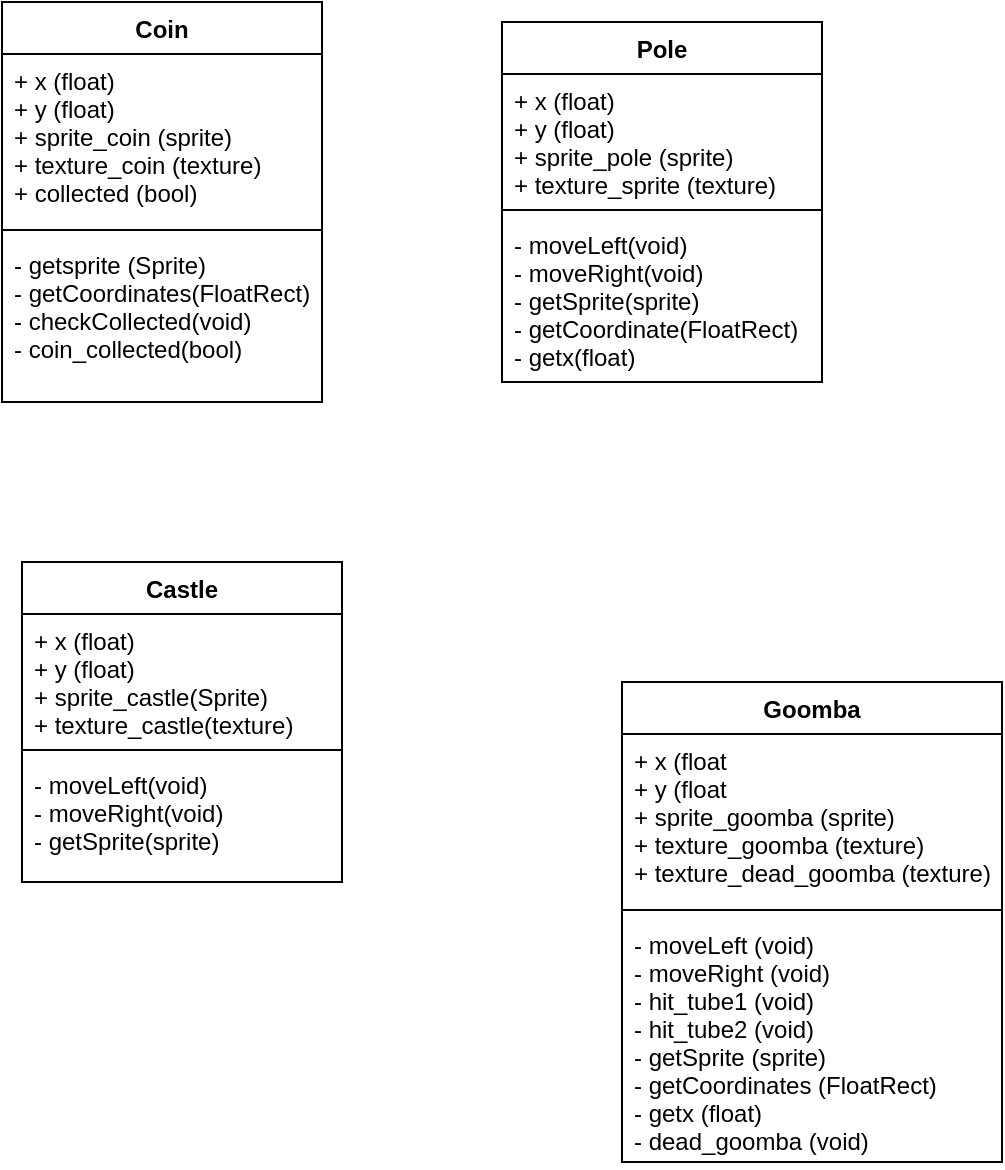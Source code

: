 <mxfile version="20.8.18" type="device"><diagram name="Page-1" id="g6yfFzrSIVf9l8TgQvt4"><mxGraphModel dx="792" dy="1186" grid="1" gridSize="10" guides="1" tooltips="1" connect="1" arrows="1" fold="1" page="1" pageScale="1" pageWidth="827" pageHeight="1169" math="0" shadow="0"><root><mxCell id="0"/><mxCell id="1" parent="0"/><mxCell id="TLK2_GvK94WDu0T8zxYa-1" value="Coin&#10;&#10;&#10;" style="swimlane;fontStyle=1;align=center;verticalAlign=top;childLayout=stackLayout;horizontal=1;startSize=26;horizontalStack=0;resizeParent=1;resizeParentMax=0;resizeLast=0;collapsible=1;marginBottom=0;" parent="1" vertex="1"><mxGeometry x="190" y="410" width="160" height="200" as="geometry"/></mxCell><mxCell id="TLK2_GvK94WDu0T8zxYa-2" value="+ x (float)&#10;+ y (float)&#10;+ sprite_coin (sprite)&#10;+ texture_coin (texture)&#10;+ collected (bool)" style="text;strokeColor=none;fillColor=none;align=left;verticalAlign=top;spacingLeft=4;spacingRight=4;overflow=hidden;rotatable=0;points=[[0,0.5],[1,0.5]];portConstraint=eastwest;" parent="TLK2_GvK94WDu0T8zxYa-1" vertex="1"><mxGeometry y="26" width="160" height="84" as="geometry"/></mxCell><mxCell id="TLK2_GvK94WDu0T8zxYa-3" value="" style="line;strokeWidth=1;fillColor=none;align=left;verticalAlign=middle;spacingTop=-1;spacingLeft=3;spacingRight=3;rotatable=0;labelPosition=right;points=[];portConstraint=eastwest;strokeColor=inherit;" parent="TLK2_GvK94WDu0T8zxYa-1" vertex="1"><mxGeometry y="110" width="160" height="8" as="geometry"/></mxCell><mxCell id="TLK2_GvK94WDu0T8zxYa-4" value="- getsprite (Sprite)&#10;- getCoordinates(FloatRect)&#10;- checkCollected(void)&#10;- coin_collected(bool)&#10;" style="text;strokeColor=none;fillColor=none;align=left;verticalAlign=top;spacingLeft=4;spacingRight=4;overflow=hidden;rotatable=0;points=[[0,0.5],[1,0.5]];portConstraint=eastwest;" parent="TLK2_GvK94WDu0T8zxYa-1" vertex="1"><mxGeometry y="118" width="160" height="82" as="geometry"/></mxCell><mxCell id="TLK2_GvK94WDu0T8zxYa-5" value="Pole" style="swimlane;fontStyle=1;align=center;verticalAlign=top;childLayout=stackLayout;horizontal=1;startSize=26;horizontalStack=0;resizeParent=1;resizeParentMax=0;resizeLast=0;collapsible=1;marginBottom=0;" parent="1" vertex="1"><mxGeometry x="440" y="420" width="160" height="180" as="geometry"/></mxCell><mxCell id="TLK2_GvK94WDu0T8zxYa-6" value="+ x (float)&#10;+ y (float)&#10;+ sprite_pole (sprite)&#10;+ texture_sprite (texture)" style="text;strokeColor=none;fillColor=none;align=left;verticalAlign=top;spacingLeft=4;spacingRight=4;overflow=hidden;rotatable=0;points=[[0,0.5],[1,0.5]];portConstraint=eastwest;" parent="TLK2_GvK94WDu0T8zxYa-5" vertex="1"><mxGeometry y="26" width="160" height="64" as="geometry"/></mxCell><mxCell id="TLK2_GvK94WDu0T8zxYa-7" value="" style="line;strokeWidth=1;fillColor=none;align=left;verticalAlign=middle;spacingTop=-1;spacingLeft=3;spacingRight=3;rotatable=0;labelPosition=right;points=[];portConstraint=eastwest;strokeColor=inherit;" parent="TLK2_GvK94WDu0T8zxYa-5" vertex="1"><mxGeometry y="90" width="160" height="8" as="geometry"/></mxCell><mxCell id="TLK2_GvK94WDu0T8zxYa-8" value="- moveLeft(void)&#10;- moveRight(void)&#10;- getSprite(sprite)&#10;- getCoordinate(FloatRect)&#10;- getx(float)" style="text;strokeColor=none;fillColor=none;align=left;verticalAlign=top;spacingLeft=4;spacingRight=4;overflow=hidden;rotatable=0;points=[[0,0.5],[1,0.5]];portConstraint=eastwest;" parent="TLK2_GvK94WDu0T8zxYa-5" vertex="1"><mxGeometry y="98" width="160" height="82" as="geometry"/></mxCell><mxCell id="TLK2_GvK94WDu0T8zxYa-9" value="Castle" style="swimlane;fontStyle=1;align=center;verticalAlign=top;childLayout=stackLayout;horizontal=1;startSize=26;horizontalStack=0;resizeParent=1;resizeParentMax=0;resizeLast=0;collapsible=1;marginBottom=0;" parent="1" vertex="1"><mxGeometry x="200" y="690" width="160" height="160" as="geometry"/></mxCell><mxCell id="TLK2_GvK94WDu0T8zxYa-10" value="+ x (float)&#10;+ y (float)&#10;+ sprite_castle(Sprite)&#10;+ texture_castle(texture)" style="text;strokeColor=none;fillColor=none;align=left;verticalAlign=top;spacingLeft=4;spacingRight=4;overflow=hidden;rotatable=0;points=[[0,0.5],[1,0.5]];portConstraint=eastwest;" parent="TLK2_GvK94WDu0T8zxYa-9" vertex="1"><mxGeometry y="26" width="160" height="64" as="geometry"/></mxCell><mxCell id="TLK2_GvK94WDu0T8zxYa-11" value="" style="line;strokeWidth=1;fillColor=none;align=left;verticalAlign=middle;spacingTop=-1;spacingLeft=3;spacingRight=3;rotatable=0;labelPosition=right;points=[];portConstraint=eastwest;strokeColor=inherit;" parent="TLK2_GvK94WDu0T8zxYa-9" vertex="1"><mxGeometry y="90" width="160" height="8" as="geometry"/></mxCell><mxCell id="TLK2_GvK94WDu0T8zxYa-12" value="- moveLeft(void)&#10;- moveRight(void)&#10;- getSprite(sprite)" style="text;strokeColor=none;fillColor=none;align=left;verticalAlign=top;spacingLeft=4;spacingRight=4;overflow=hidden;rotatable=0;points=[[0,0.5],[1,0.5]];portConstraint=eastwest;" parent="TLK2_GvK94WDu0T8zxYa-9" vertex="1"><mxGeometry y="98" width="160" height="62" as="geometry"/></mxCell><mxCell id="kgfNsC_Cws7pK9zwOSxi-1" value="Goomba" style="swimlane;fontStyle=1;align=center;verticalAlign=top;childLayout=stackLayout;horizontal=1;startSize=26;horizontalStack=0;resizeParent=1;resizeParentMax=0;resizeLast=0;collapsible=1;marginBottom=0;" vertex="1" parent="1"><mxGeometry x="500" y="750" width="190" height="240" as="geometry"/></mxCell><mxCell id="kgfNsC_Cws7pK9zwOSxi-2" value="+ x (float&#10;+ y (float&#10;+ sprite_goomba (sprite)&#10;+ texture_goomba (texture)&#10;+ texture_dead_goomba (texture)" style="text;strokeColor=none;fillColor=none;align=left;verticalAlign=top;spacingLeft=4;spacingRight=4;overflow=hidden;rotatable=0;points=[[0,0.5],[1,0.5]];portConstraint=eastwest;" vertex="1" parent="kgfNsC_Cws7pK9zwOSxi-1"><mxGeometry y="26" width="190" height="84" as="geometry"/></mxCell><mxCell id="kgfNsC_Cws7pK9zwOSxi-3" value="" style="line;strokeWidth=1;fillColor=none;align=left;verticalAlign=middle;spacingTop=-1;spacingLeft=3;spacingRight=3;rotatable=0;labelPosition=right;points=[];portConstraint=eastwest;strokeColor=inherit;" vertex="1" parent="kgfNsC_Cws7pK9zwOSxi-1"><mxGeometry y="110" width="190" height="8" as="geometry"/></mxCell><mxCell id="kgfNsC_Cws7pK9zwOSxi-4" value="- moveLeft (void)&#10;- moveRight (void)&#10;- hit_tube1 (void)&#10;- hit_tube2 (void)&#10;- getSprite (sprite)&#10;- getCoordinates (FloatRect)&#10;- getx (float)&#10;- dead_goomba (void)" style="text;strokeColor=none;fillColor=none;align=left;verticalAlign=top;spacingLeft=4;spacingRight=4;overflow=hidden;rotatable=0;points=[[0,0.5],[1,0.5]];portConstraint=eastwest;" vertex="1" parent="kgfNsC_Cws7pK9zwOSxi-1"><mxGeometry y="118" width="190" height="122" as="geometry"/></mxCell></root></mxGraphModel></diagram></mxfile>